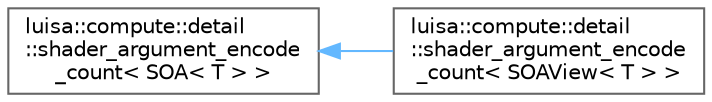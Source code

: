 digraph "类继承关系图"
{
 // LATEX_PDF_SIZE
  bgcolor="transparent";
  edge [fontname=Helvetica,fontsize=10,labelfontname=Helvetica,labelfontsize=10];
  node [fontname=Helvetica,fontsize=10,shape=box,height=0.2,width=0.4];
  rankdir="LR";
  Node0 [id="Node000000",label="luisa::compute::detail\l::shader_argument_encode\l_count\< SOA\< T \> \>",height=0.2,width=0.4,color="grey40", fillcolor="white", style="filled",URL="$structluisa_1_1compute_1_1detail_1_1shader__argument__encode__count_3_01_s_o_a_3_01_t_01_4_01_4.html",tooltip=" "];
  Node0 -> Node1 [id="edge1343_Node000000_Node000001",dir="back",color="steelblue1",style="solid",tooltip=" "];
  Node1 [id="Node000001",label="luisa::compute::detail\l::shader_argument_encode\l_count\< SOAView\< T \> \>",height=0.2,width=0.4,color="grey40", fillcolor="white", style="filled",URL="$structluisa_1_1compute_1_1detail_1_1shader__argument__encode__count_3_01_s_o_a_view_3_01_t_01_4_01_4.html",tooltip=" "];
}
